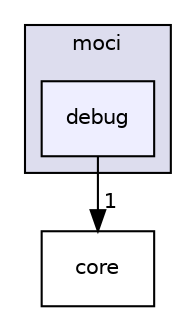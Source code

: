 digraph "/home/travis/build/tobanteAudio/moci/moci/moci/debug" {
  compound=true
  node [ fontsize="10", fontname="Helvetica"];
  edge [ labelfontsize="10", labelfontname="Helvetica"];
  subgraph clusterdir_333a267e1f4f4a8648b19d505e67864a {
    graph [ bgcolor="#ddddee", pencolor="black", label="moci" fontname="Helvetica", fontsize="10", URL="dir_333a267e1f4f4a8648b19d505e67864a.html"]
  dir_3d45853c274ab0f505e5f6f654489b3c [shape=box, label="debug", style="filled", fillcolor="#eeeeff", pencolor="black", URL="dir_3d45853c274ab0f505e5f6f654489b3c.html"];
  }
  dir_a5d68fd60807d249c924c5f8088b8941 [shape=box label="core" URL="dir_a5d68fd60807d249c924c5f8088b8941.html"];
  dir_3d45853c274ab0f505e5f6f654489b3c->dir_a5d68fd60807d249c924c5f8088b8941 [headlabel="1", labeldistance=1.5 headhref="dir_000006_000005.html"];
}
